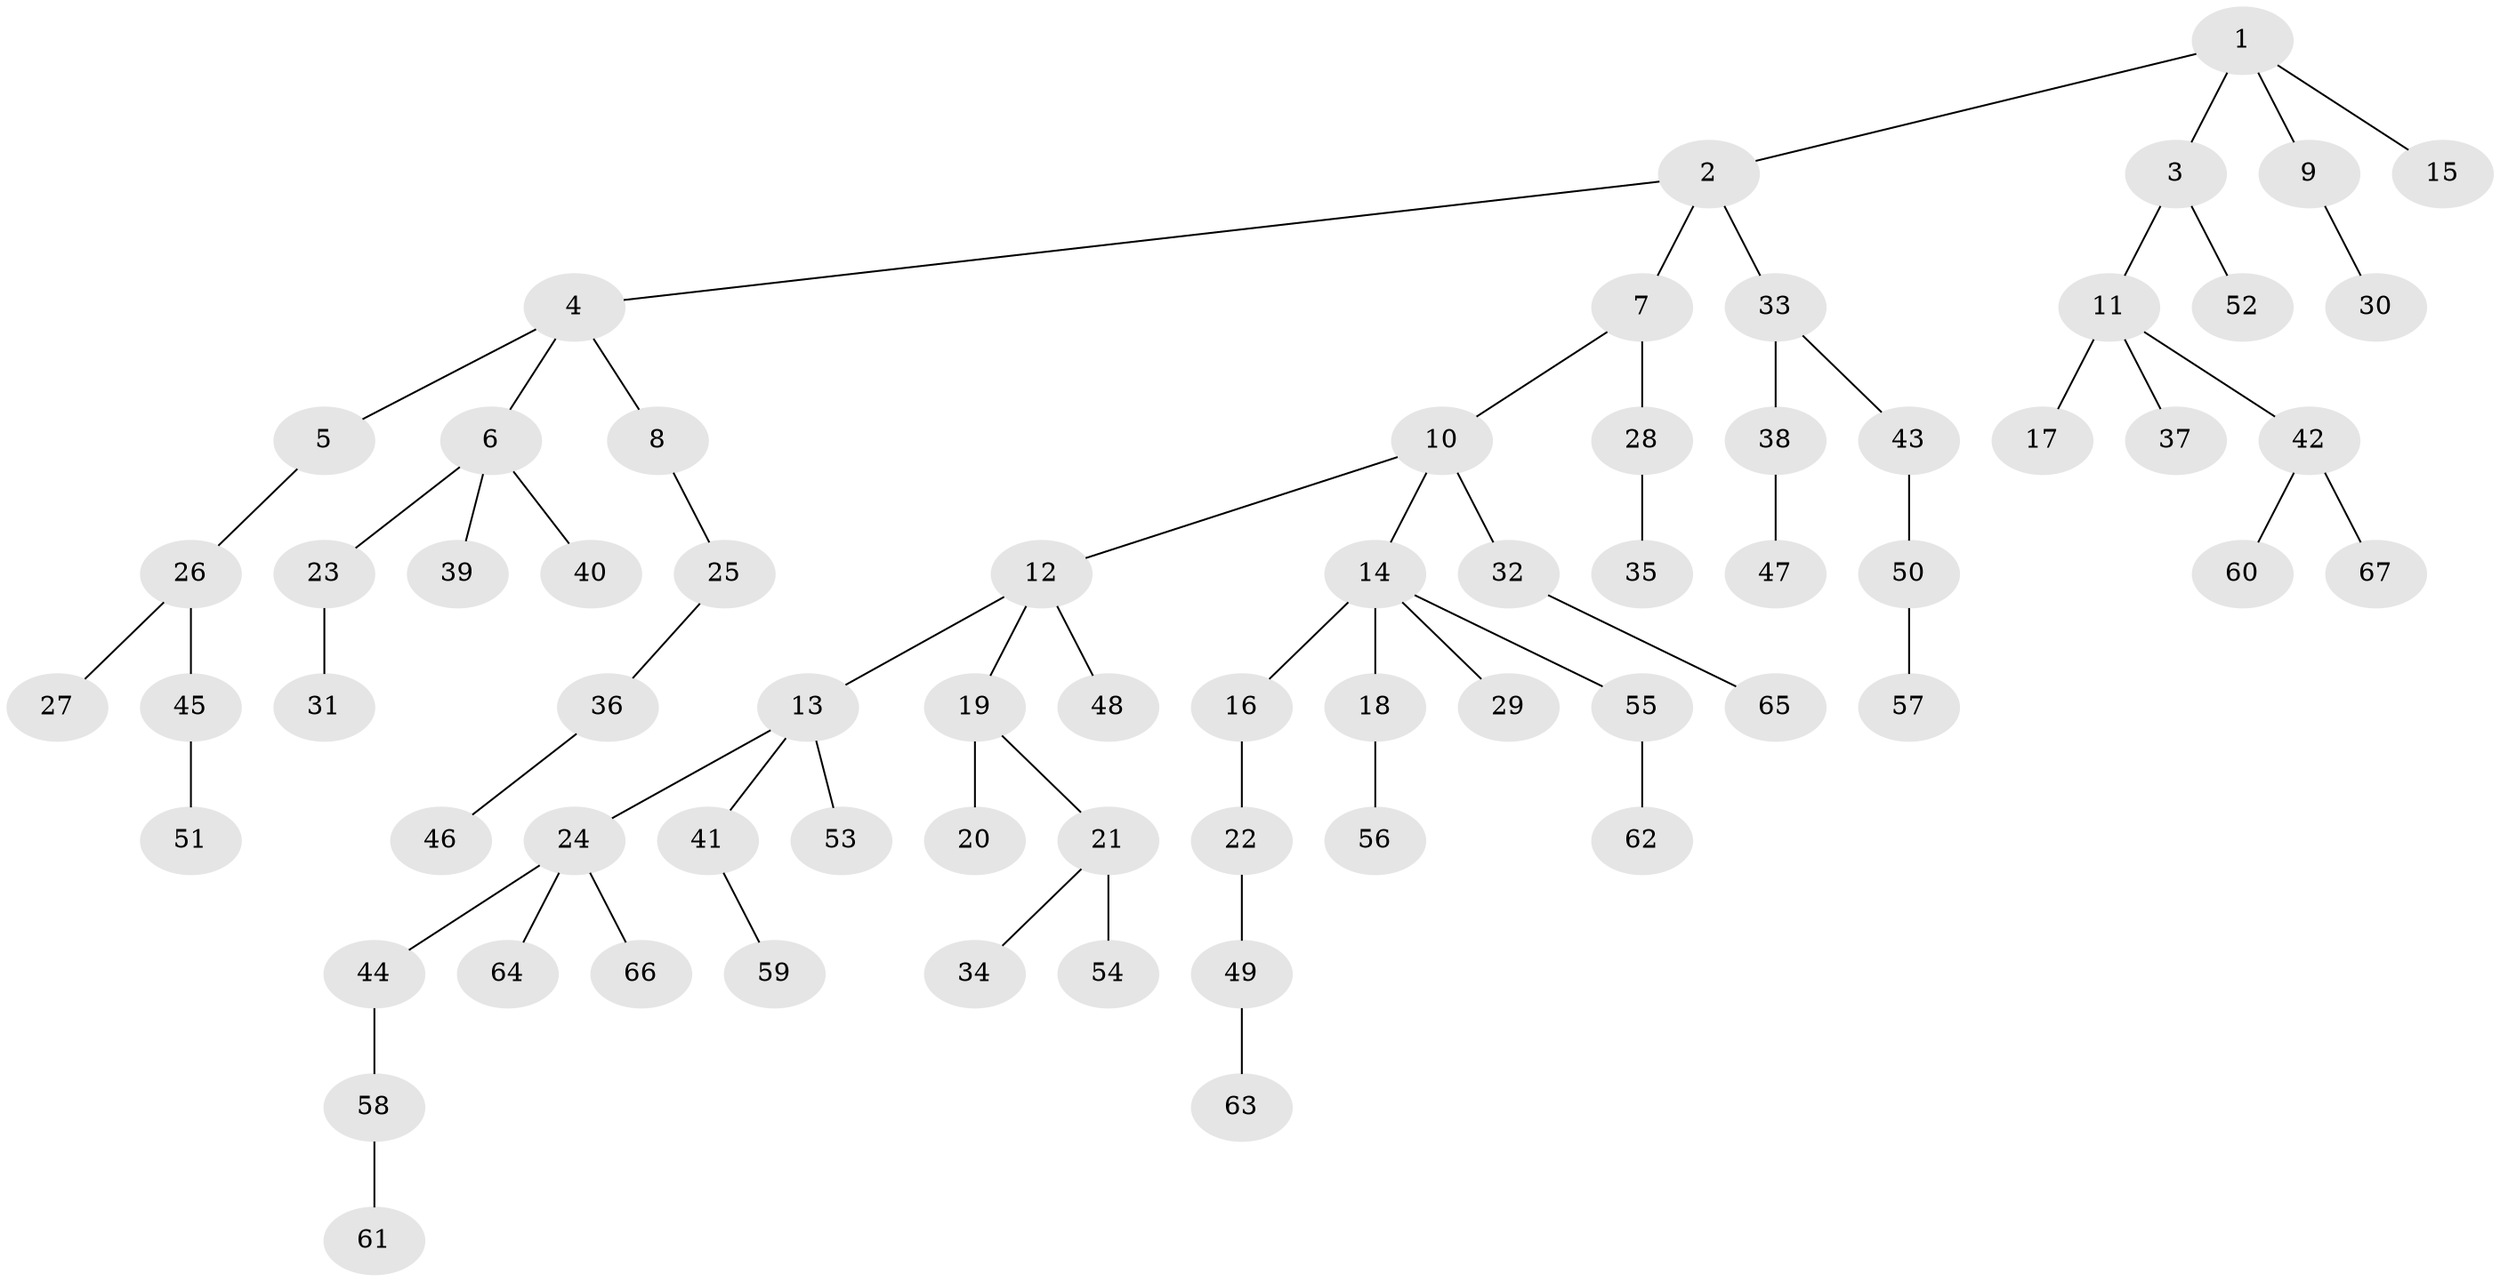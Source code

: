 // Generated by graph-tools (version 1.1) at 2025/11/02/27/25 16:11:28]
// undirected, 67 vertices, 66 edges
graph export_dot {
graph [start="1"]
  node [color=gray90,style=filled];
  1;
  2;
  3;
  4;
  5;
  6;
  7;
  8;
  9;
  10;
  11;
  12;
  13;
  14;
  15;
  16;
  17;
  18;
  19;
  20;
  21;
  22;
  23;
  24;
  25;
  26;
  27;
  28;
  29;
  30;
  31;
  32;
  33;
  34;
  35;
  36;
  37;
  38;
  39;
  40;
  41;
  42;
  43;
  44;
  45;
  46;
  47;
  48;
  49;
  50;
  51;
  52;
  53;
  54;
  55;
  56;
  57;
  58;
  59;
  60;
  61;
  62;
  63;
  64;
  65;
  66;
  67;
  1 -- 2;
  1 -- 3;
  1 -- 9;
  1 -- 15;
  2 -- 4;
  2 -- 7;
  2 -- 33;
  3 -- 11;
  3 -- 52;
  4 -- 5;
  4 -- 6;
  4 -- 8;
  5 -- 26;
  6 -- 23;
  6 -- 39;
  6 -- 40;
  7 -- 10;
  7 -- 28;
  8 -- 25;
  9 -- 30;
  10 -- 12;
  10 -- 14;
  10 -- 32;
  11 -- 17;
  11 -- 37;
  11 -- 42;
  12 -- 13;
  12 -- 19;
  12 -- 48;
  13 -- 24;
  13 -- 41;
  13 -- 53;
  14 -- 16;
  14 -- 18;
  14 -- 29;
  14 -- 55;
  16 -- 22;
  18 -- 56;
  19 -- 20;
  19 -- 21;
  21 -- 34;
  21 -- 54;
  22 -- 49;
  23 -- 31;
  24 -- 44;
  24 -- 64;
  24 -- 66;
  25 -- 36;
  26 -- 27;
  26 -- 45;
  28 -- 35;
  32 -- 65;
  33 -- 38;
  33 -- 43;
  36 -- 46;
  38 -- 47;
  41 -- 59;
  42 -- 60;
  42 -- 67;
  43 -- 50;
  44 -- 58;
  45 -- 51;
  49 -- 63;
  50 -- 57;
  55 -- 62;
  58 -- 61;
}
